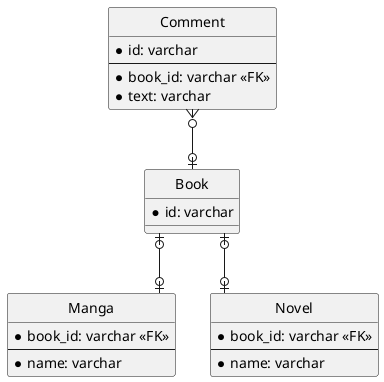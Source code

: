@startuml good_pattern_3

' hide the spot
hide circle
' avoid problems with angled crows feet
skinparam linetype ortho

entity Manga {
  * book_id: varchar <<FK>>
  --
  * name: varchar
}

entity Novel {
  * book_id: varchar <<FK>>
  --
  * name: varchar
}

entity Book {
  * id: varchar
}

entity Comment {
  * id: varchar
  --
  * book_id: varchar <<FK>>
  * text: varchar
}

Book |o--o| Manga
Book |o--o| Novel
Comment }o--o| Book

@enduml
